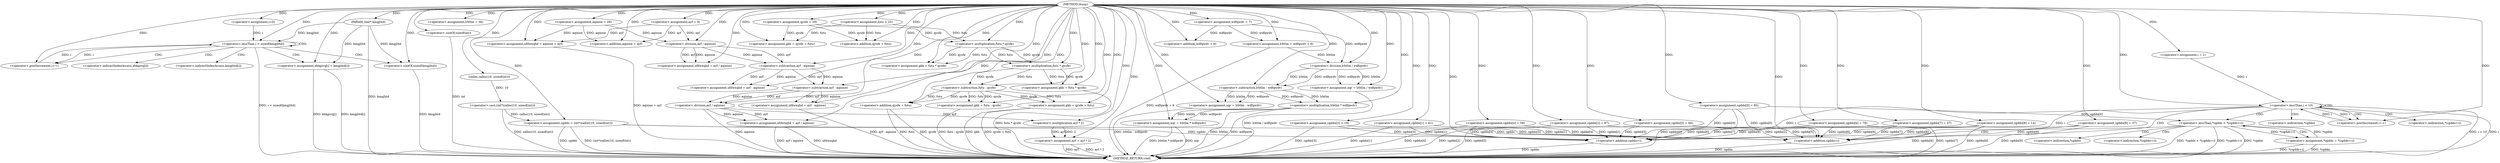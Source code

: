 digraph thusp {  
"5165088340639114492" [label = "(METHOD,thusp)" ]
"5165088340639114703" [label = "(METHOD_RETURN,void)" ]
"5165088340639114493" [label = "(PARAM,char* kmgjlitd)" ]
"5165088340639114499" [label = "(<operator>.assignment,i=0)" ]
"5165088340639114502" [label = "(<operator>.lessThan,i < sizeof(kmgjlitd))" ]
"5165088340639114504" [label = "(<operator>.sizeOf,sizeof(kmgjlitd))" ]
"5165088340639114506" [label = "(<operator>.postIncrement,i++)" ]
"5165088340639114509" [label = "(<operator>.assignment,ebkgivq[i] = kmgjlitd[i])" ]
"5165088340639114517" [label = "(<operator>.assignment,futu = 25)" ]
"5165088340639114521" [label = "(<operator>.assignment,lrbtlm = 36)" ]
"5165088340639114524" [label = "(<operator>.assignment,cgddo = (int*)calloc(10, sizeof(int)))" ]
"5165088340639114526" [label = "(<operator>.cast,(int*)calloc(10, sizeof(int)))" ]
"5165088340639114528" [label = "(calloc,calloc(10, sizeof(int)))" ]
"5165088340639114530" [label = "(<operator>.sizeOf,sizeof(int))" ]
"5165088340639114533" [label = "(<operator>.assignment,ayf = 9)" ]
"5165088340639114537" [label = "(<operator>.assignment,aqinise = 26)" ]
"5165088340639114542" [label = "(<operator>.assignment,qysfe = 29)" ]
"5165088340639114546" [label = "(<operator>.assignment,wdfqwdv = 7)" ]
"5165088340639114549" [label = "(<operator>.assignment,cgddo[0] = 85)" ]
"5165088340639114555" [label = "(<operator>.assignment,lrbtlm = wdfqwdv + 6)" ]
"5165088340639114557" [label = "(<operator>.addition,wdfqwdv + 6)" ]
"5165088340639114560" [label = "(<operator>.assignment,ufdwxqhd = aqinise + ayf)" ]
"5165088340639114562" [label = "(<operator>.addition,aqinise + ayf)" ]
"5165088340639114565" [label = "(<operator>.assignment,xqr = lrbtlm / wdfqwdv)" ]
"5165088340639114567" [label = "(<operator>.division,lrbtlm / wdfqwdv)" ]
"5165088340639114570" [label = "(<operator>.assignment,ufdwxqhd = ayf / aqinise)" ]
"5165088340639114572" [label = "(<operator>.division,ayf / aqinise)" ]
"5165088340639114575" [label = "(<operator>.assignment,xqr = lrbtlm - wdfqwdv)" ]
"5165088340639114577" [label = "(<operator>.subtraction,lrbtlm - wdfqwdv)" ]
"5165088340639114580" [label = "(<operator>.assignment,cgddo[1] = 61)" ]
"5165088340639114585" [label = "(<operator>.assignment,xqr = lrbtlm * wdfqwdv)" ]
"5165088340639114587" [label = "(<operator>.multiplication,lrbtlm * wdfqwdv)" ]
"5165088340639114590" [label = "(<operator>.assignment,ufdwxqhd = ayf - aqinise)" ]
"5165088340639114592" [label = "(<operator>.subtraction,ayf - aqinise)" ]
"5165088340639114595" [label = "(<operator>.assignment,ufdwxqhd = ayf - aqinise)" ]
"5165088340639114597" [label = "(<operator>.subtraction,ayf - aqinise)" ]
"5165088340639114600" [label = "(<operator>.assignment,cgddo[2] = 87)" ]
"5165088340639114605" [label = "(<operator>.assignment,cgddo[3] = 19)" ]
"5165088340639114610" [label = "(<operator>.assignment,ufdwxqhd = ayf / aqinise)" ]
"5165088340639114612" [label = "(<operator>.division,ayf / aqinise)" ]
"5165088340639114615" [label = "(<operator>.assignment,ayf = ayf * 2)" ]
"5165088340639114617" [label = "(<operator>.multiplication,ayf * 2)" ]
"5165088340639114620" [label = "(<operator>.assignment,cgddo[4] = 58)" ]
"5165088340639114625" [label = "(<operator>.assignment,cgddo[5] = 66)" ]
"5165088340639114631" [label = "(<operator>.assignment,gkh = qysfe + futu)" ]
"5165088340639114633" [label = "(<operator>.addition,qysfe + futu)" ]
"5165088340639114636" [label = "(<operator>.assignment,gkh = futu * qysfe)" ]
"5165088340639114638" [label = "(<operator>.multiplication,futu * qysfe)" ]
"5165088340639114641" [label = "(<operator>.assignment,gkh = futu * qysfe)" ]
"5165088340639114643" [label = "(<operator>.multiplication,futu * qysfe)" ]
"5165088340639114646" [label = "(<operator>.assignment,gkh = futu - qysfe)" ]
"5165088340639114648" [label = "(<operator>.subtraction,futu - qysfe)" ]
"5165088340639114651" [label = "(<operator>.assignment,cgddo[6] = 78)" ]
"5165088340639114656" [label = "(<operator>.assignment,gkh = qysfe + futu)" ]
"5165088340639114658" [label = "(<operator>.addition,qysfe + futu)" ]
"5165088340639114661" [label = "(<operator>.assignment,cgddo[7] = 37)" ]
"5165088340639114666" [label = "(<operator>.assignment,cgddo[8] = 14)" ]
"5165088340639114671" [label = "(<operator>.assignment,cgddo[9] = 37)" ]
"5165088340639114678" [label = "(<operator>.assignment,i = 1)" ]
"5165088340639114681" [label = "(<operator>.lessThan,i < 10)" ]
"5165088340639114684" [label = "(<operator>.postIncrement,i++)" ]
"5165088340639114688" [label = "(<operator>.lessThan,*cgddo < *(cgddo+i))" ]
"5165088340639114692" [label = "(<operator>.addition,cgddo+i)" ]
"5165088340639114696" [label = "(<operator>.assignment,*cgddo = *(cgddo+i))" ]
"5165088340639114700" [label = "(<operator>.addition,cgddo+i)" ]
"5165088340639114510" [label = "(<operator>.indirectIndexAccess,ebkgivq[i])" ]
"5165088340639114513" [label = "(<operator>.indirectIndexAccess,kmgjlitd[i])" ]
"5165088340639114689" [label = "(<operator>.indirection,*cgddo)" ]
"5165088340639114691" [label = "(<operator>.indirection,*(cgddo+i))" ]
"5165088340639114697" [label = "(<operator>.indirection,*cgddo)" ]
"5165088340639114699" [label = "(<operator>.indirection,*(cgddo+i))" ]
  "5165088340639114658" -> "5165088340639114703"  [ label = "DDG: qysfe"] 
  "5165088340639114560" -> "5165088340639114703"  [ label = "DDG: aqinise + ayf"] 
  "5165088340639114565" -> "5165088340639114703"  [ label = "DDG: lrbtlm / wdfqwdv"] 
  "5165088340639114509" -> "5165088340639114703"  [ label = "DDG: ebkgivq[i]"] 
  "5165088340639114688" -> "5165088340639114703"  [ label = "DDG: *cgddo < *(cgddo+i)"] 
  "5165088340639114681" -> "5165088340639114703"  [ label = "DDG: i < 10"] 
  "5165088340639114681" -> "5165088340639114703"  [ label = "DDG: i"] 
  "5165088340639114612" -> "5165088340639114703"  [ label = "DDG: aqinise"] 
  "5165088340639114656" -> "5165088340639114703"  [ label = "DDG: gkh"] 
  "5165088340639114524" -> "5165088340639114703"  [ label = "DDG: cgddo"] 
  "5165088340639114610" -> "5165088340639114703"  [ label = "DDG: ufdwxqhd"] 
  "5165088340639114600" -> "5165088340639114703"  [ label = "DDG: cgddo[2]"] 
  "5165088340639114656" -> "5165088340639114703"  [ label = "DDG: qysfe + futu"] 
  "5165088340639114585" -> "5165088340639114703"  [ label = "DDG: xqr"] 
  "5165088340639114641" -> "5165088340639114703"  [ label = "DDG: futu * qysfe"] 
  "5165088340639114661" -> "5165088340639114703"  [ label = "DDG: cgddo[7]"] 
  "5165088340639114610" -> "5165088340639114703"  [ label = "DDG: ayf / aqinise"] 
  "5165088340639114658" -> "5165088340639114703"  [ label = "DDG: futu"] 
  "5165088340639114502" -> "5165088340639114703"  [ label = "DDG: i < sizeof(kmgjlitd)"] 
  "5165088340639114700" -> "5165088340639114703"  [ label = "DDG: cgddo"] 
  "5165088340639114587" -> "5165088340639114703"  [ label = "DDG: lrbtlm"] 
  "5165088340639114692" -> "5165088340639114703"  [ label = "DDG: cgddo"] 
  "5165088340639114666" -> "5165088340639114703"  [ label = "DDG: cgddo[8]"] 
  "5165088340639114615" -> "5165088340639114703"  [ label = "DDG: ayf"] 
  "5165088340639114646" -> "5165088340639114703"  [ label = "DDG: futu - qysfe"] 
  "5165088340639114530" -> "5165088340639114703"  [ label = "DDG: int"] 
  "5165088340639114620" -> "5165088340639114703"  [ label = "DDG: cgddo[4]"] 
  "5165088340639114615" -> "5165088340639114703"  [ label = "DDG: ayf * 2"] 
  "5165088340639114504" -> "5165088340639114703"  [ label = "DDG: kmgjlitd"] 
  "5165088340639114671" -> "5165088340639114703"  [ label = "DDG: cgddo[9]"] 
  "5165088340639114696" -> "5165088340639114703"  [ label = "DDG: *(cgddo+i)"] 
  "5165088340639114526" -> "5165088340639114703"  [ label = "DDG: calloc(10, sizeof(int))"] 
  "5165088340639114696" -> "5165088340639114703"  [ label = "DDG: *cgddo"] 
  "5165088340639114549" -> "5165088340639114703"  [ label = "DDG: cgddo[0]"] 
  "5165088340639114575" -> "5165088340639114703"  [ label = "DDG: lrbtlm - wdfqwdv"] 
  "5165088340639114524" -> "5165088340639114703"  [ label = "DDG: (int*)calloc(10, sizeof(int))"] 
  "5165088340639114625" -> "5165088340639114703"  [ label = "DDG: cgddo[5]"] 
  "5165088340639114605" -> "5165088340639114703"  [ label = "DDG: cgddo[3]"] 
  "5165088340639114493" -> "5165088340639114703"  [ label = "DDG: kmgjlitd"] 
  "5165088340639114555" -> "5165088340639114703"  [ label = "DDG: wdfqwdv + 6"] 
  "5165088340639114595" -> "5165088340639114703"  [ label = "DDG: ayf - aqinise"] 
  "5165088340639114587" -> "5165088340639114703"  [ label = "DDG: wdfqwdv"] 
  "5165088340639114688" -> "5165088340639114703"  [ label = "DDG: *(cgddo+i)"] 
  "5165088340639114688" -> "5165088340639114703"  [ label = "DDG: *cgddo"] 
  "5165088340639114585" -> "5165088340639114703"  [ label = "DDG: lrbtlm * wdfqwdv"] 
  "5165088340639114580" -> "5165088340639114703"  [ label = "DDG: cgddo[1]"] 
  "5165088340639114651" -> "5165088340639114703"  [ label = "DDG: cgddo[6]"] 
  "5165088340639114509" -> "5165088340639114703"  [ label = "DDG: kmgjlitd[i]"] 
  "5165088340639114492" -> "5165088340639114493"  [ label = "DDG: "] 
  "5165088340639114492" -> "5165088340639114499"  [ label = "DDG: "] 
  "5165088340639114506" -> "5165088340639114502"  [ label = "DDG: i"] 
  "5165088340639114499" -> "5165088340639114502"  [ label = "DDG: i"] 
  "5165088340639114492" -> "5165088340639114502"  [ label = "DDG: "] 
  "5165088340639114493" -> "5165088340639114502"  [ label = "DDG: kmgjlitd"] 
  "5165088340639114493" -> "5165088340639114504"  [ label = "DDG: kmgjlitd"] 
  "5165088340639114492" -> "5165088340639114504"  [ label = "DDG: "] 
  "5165088340639114502" -> "5165088340639114506"  [ label = "DDG: i"] 
  "5165088340639114492" -> "5165088340639114506"  [ label = "DDG: "] 
  "5165088340639114493" -> "5165088340639114509"  [ label = "DDG: kmgjlitd"] 
  "5165088340639114492" -> "5165088340639114509"  [ label = "DDG: "] 
  "5165088340639114492" -> "5165088340639114517"  [ label = "DDG: "] 
  "5165088340639114492" -> "5165088340639114521"  [ label = "DDG: "] 
  "5165088340639114526" -> "5165088340639114524"  [ label = "DDG: calloc(10, sizeof(int))"] 
  "5165088340639114492" -> "5165088340639114524"  [ label = "DDG: "] 
  "5165088340639114528" -> "5165088340639114526"  [ label = "DDG: 10"] 
  "5165088340639114492" -> "5165088340639114528"  [ label = "DDG: "] 
  "5165088340639114492" -> "5165088340639114530"  [ label = "DDG: "] 
  "5165088340639114492" -> "5165088340639114533"  [ label = "DDG: "] 
  "5165088340639114492" -> "5165088340639114537"  [ label = "DDG: "] 
  "5165088340639114492" -> "5165088340639114542"  [ label = "DDG: "] 
  "5165088340639114492" -> "5165088340639114546"  [ label = "DDG: "] 
  "5165088340639114492" -> "5165088340639114549"  [ label = "DDG: "] 
  "5165088340639114546" -> "5165088340639114555"  [ label = "DDG: wdfqwdv"] 
  "5165088340639114492" -> "5165088340639114555"  [ label = "DDG: "] 
  "5165088340639114546" -> "5165088340639114557"  [ label = "DDG: wdfqwdv"] 
  "5165088340639114492" -> "5165088340639114557"  [ label = "DDG: "] 
  "5165088340639114537" -> "5165088340639114560"  [ label = "DDG: aqinise"] 
  "5165088340639114492" -> "5165088340639114560"  [ label = "DDG: "] 
  "5165088340639114533" -> "5165088340639114560"  [ label = "DDG: ayf"] 
  "5165088340639114537" -> "5165088340639114562"  [ label = "DDG: aqinise"] 
  "5165088340639114492" -> "5165088340639114562"  [ label = "DDG: "] 
  "5165088340639114533" -> "5165088340639114562"  [ label = "DDG: ayf"] 
  "5165088340639114567" -> "5165088340639114565"  [ label = "DDG: lrbtlm"] 
  "5165088340639114567" -> "5165088340639114565"  [ label = "DDG: wdfqwdv"] 
  "5165088340639114492" -> "5165088340639114565"  [ label = "DDG: "] 
  "5165088340639114555" -> "5165088340639114567"  [ label = "DDG: lrbtlm"] 
  "5165088340639114492" -> "5165088340639114567"  [ label = "DDG: "] 
  "5165088340639114546" -> "5165088340639114567"  [ label = "DDG: wdfqwdv"] 
  "5165088340639114572" -> "5165088340639114570"  [ label = "DDG: ayf"] 
  "5165088340639114572" -> "5165088340639114570"  [ label = "DDG: aqinise"] 
  "5165088340639114492" -> "5165088340639114570"  [ label = "DDG: "] 
  "5165088340639114492" -> "5165088340639114572"  [ label = "DDG: "] 
  "5165088340639114533" -> "5165088340639114572"  [ label = "DDG: ayf"] 
  "5165088340639114537" -> "5165088340639114572"  [ label = "DDG: aqinise"] 
  "5165088340639114577" -> "5165088340639114575"  [ label = "DDG: lrbtlm"] 
  "5165088340639114577" -> "5165088340639114575"  [ label = "DDG: wdfqwdv"] 
  "5165088340639114492" -> "5165088340639114575"  [ label = "DDG: "] 
  "5165088340639114567" -> "5165088340639114577"  [ label = "DDG: lrbtlm"] 
  "5165088340639114492" -> "5165088340639114577"  [ label = "DDG: "] 
  "5165088340639114567" -> "5165088340639114577"  [ label = "DDG: wdfqwdv"] 
  "5165088340639114492" -> "5165088340639114580"  [ label = "DDG: "] 
  "5165088340639114587" -> "5165088340639114585"  [ label = "DDG: lrbtlm"] 
  "5165088340639114587" -> "5165088340639114585"  [ label = "DDG: wdfqwdv"] 
  "5165088340639114492" -> "5165088340639114585"  [ label = "DDG: "] 
  "5165088340639114577" -> "5165088340639114587"  [ label = "DDG: lrbtlm"] 
  "5165088340639114492" -> "5165088340639114587"  [ label = "DDG: "] 
  "5165088340639114577" -> "5165088340639114587"  [ label = "DDG: wdfqwdv"] 
  "5165088340639114592" -> "5165088340639114590"  [ label = "DDG: ayf"] 
  "5165088340639114592" -> "5165088340639114590"  [ label = "DDG: aqinise"] 
  "5165088340639114492" -> "5165088340639114590"  [ label = "DDG: "] 
  "5165088340639114572" -> "5165088340639114592"  [ label = "DDG: ayf"] 
  "5165088340639114492" -> "5165088340639114592"  [ label = "DDG: "] 
  "5165088340639114572" -> "5165088340639114592"  [ label = "DDG: aqinise"] 
  "5165088340639114597" -> "5165088340639114595"  [ label = "DDG: ayf"] 
  "5165088340639114597" -> "5165088340639114595"  [ label = "DDG: aqinise"] 
  "5165088340639114492" -> "5165088340639114595"  [ label = "DDG: "] 
  "5165088340639114592" -> "5165088340639114597"  [ label = "DDG: ayf"] 
  "5165088340639114492" -> "5165088340639114597"  [ label = "DDG: "] 
  "5165088340639114592" -> "5165088340639114597"  [ label = "DDG: aqinise"] 
  "5165088340639114492" -> "5165088340639114600"  [ label = "DDG: "] 
  "5165088340639114492" -> "5165088340639114605"  [ label = "DDG: "] 
  "5165088340639114612" -> "5165088340639114610"  [ label = "DDG: ayf"] 
  "5165088340639114612" -> "5165088340639114610"  [ label = "DDG: aqinise"] 
  "5165088340639114492" -> "5165088340639114610"  [ label = "DDG: "] 
  "5165088340639114597" -> "5165088340639114612"  [ label = "DDG: ayf"] 
  "5165088340639114492" -> "5165088340639114612"  [ label = "DDG: "] 
  "5165088340639114597" -> "5165088340639114612"  [ label = "DDG: aqinise"] 
  "5165088340639114617" -> "5165088340639114615"  [ label = "DDG: ayf"] 
  "5165088340639114617" -> "5165088340639114615"  [ label = "DDG: 2"] 
  "5165088340639114492" -> "5165088340639114615"  [ label = "DDG: "] 
  "5165088340639114612" -> "5165088340639114617"  [ label = "DDG: ayf"] 
  "5165088340639114492" -> "5165088340639114617"  [ label = "DDG: "] 
  "5165088340639114492" -> "5165088340639114620"  [ label = "DDG: "] 
  "5165088340639114492" -> "5165088340639114625"  [ label = "DDG: "] 
  "5165088340639114542" -> "5165088340639114631"  [ label = "DDG: qysfe"] 
  "5165088340639114492" -> "5165088340639114631"  [ label = "DDG: "] 
  "5165088340639114517" -> "5165088340639114631"  [ label = "DDG: futu"] 
  "5165088340639114542" -> "5165088340639114633"  [ label = "DDG: qysfe"] 
  "5165088340639114492" -> "5165088340639114633"  [ label = "DDG: "] 
  "5165088340639114517" -> "5165088340639114633"  [ label = "DDG: futu"] 
  "5165088340639114638" -> "5165088340639114636"  [ label = "DDG: futu"] 
  "5165088340639114638" -> "5165088340639114636"  [ label = "DDG: qysfe"] 
  "5165088340639114492" -> "5165088340639114636"  [ label = "DDG: "] 
  "5165088340639114492" -> "5165088340639114638"  [ label = "DDG: "] 
  "5165088340639114517" -> "5165088340639114638"  [ label = "DDG: futu"] 
  "5165088340639114542" -> "5165088340639114638"  [ label = "DDG: qysfe"] 
  "5165088340639114643" -> "5165088340639114641"  [ label = "DDG: futu"] 
  "5165088340639114643" -> "5165088340639114641"  [ label = "DDG: qysfe"] 
  "5165088340639114492" -> "5165088340639114641"  [ label = "DDG: "] 
  "5165088340639114638" -> "5165088340639114643"  [ label = "DDG: futu"] 
  "5165088340639114492" -> "5165088340639114643"  [ label = "DDG: "] 
  "5165088340639114638" -> "5165088340639114643"  [ label = "DDG: qysfe"] 
  "5165088340639114648" -> "5165088340639114646"  [ label = "DDG: futu"] 
  "5165088340639114648" -> "5165088340639114646"  [ label = "DDG: qysfe"] 
  "5165088340639114492" -> "5165088340639114646"  [ label = "DDG: "] 
  "5165088340639114643" -> "5165088340639114648"  [ label = "DDG: futu"] 
  "5165088340639114492" -> "5165088340639114648"  [ label = "DDG: "] 
  "5165088340639114643" -> "5165088340639114648"  [ label = "DDG: qysfe"] 
  "5165088340639114492" -> "5165088340639114651"  [ label = "DDG: "] 
  "5165088340639114648" -> "5165088340639114656"  [ label = "DDG: qysfe"] 
  "5165088340639114492" -> "5165088340639114656"  [ label = "DDG: "] 
  "5165088340639114648" -> "5165088340639114656"  [ label = "DDG: futu"] 
  "5165088340639114648" -> "5165088340639114658"  [ label = "DDG: qysfe"] 
  "5165088340639114492" -> "5165088340639114658"  [ label = "DDG: "] 
  "5165088340639114648" -> "5165088340639114658"  [ label = "DDG: futu"] 
  "5165088340639114492" -> "5165088340639114661"  [ label = "DDG: "] 
  "5165088340639114492" -> "5165088340639114666"  [ label = "DDG: "] 
  "5165088340639114492" -> "5165088340639114671"  [ label = "DDG: "] 
  "5165088340639114492" -> "5165088340639114678"  [ label = "DDG: "] 
  "5165088340639114684" -> "5165088340639114681"  [ label = "DDG: i"] 
  "5165088340639114678" -> "5165088340639114681"  [ label = "DDG: i"] 
  "5165088340639114492" -> "5165088340639114681"  [ label = "DDG: "] 
  "5165088340639114492" -> "5165088340639114684"  [ label = "DDG: "] 
  "5165088340639114681" -> "5165088340639114684"  [ label = "DDG: i"] 
  "5165088340639114696" -> "5165088340639114688"  [ label = "DDG: *cgddo"] 
  "5165088340639114549" -> "5165088340639114688"  [ label = "DDG: cgddo[0]"] 
  "5165088340639114524" -> "5165088340639114692"  [ label = "DDG: cgddo"] 
  "5165088340639114600" -> "5165088340639114692"  [ label = "DDG: cgddo[2]"] 
  "5165088340639114661" -> "5165088340639114692"  [ label = "DDG: cgddo[7]"] 
  "5165088340639114620" -> "5165088340639114692"  [ label = "DDG: cgddo[4]"] 
  "5165088340639114671" -> "5165088340639114692"  [ label = "DDG: cgddo[9]"] 
  "5165088340639114549" -> "5165088340639114692"  [ label = "DDG: cgddo[0]"] 
  "5165088340639114625" -> "5165088340639114692"  [ label = "DDG: cgddo[5]"] 
  "5165088340639114605" -> "5165088340639114692"  [ label = "DDG: cgddo[3]"] 
  "5165088340639114666" -> "5165088340639114692"  [ label = "DDG: cgddo[8]"] 
  "5165088340639114580" -> "5165088340639114692"  [ label = "DDG: cgddo[1]"] 
  "5165088340639114651" -> "5165088340639114692"  [ label = "DDG: cgddo[6]"] 
  "5165088340639114492" -> "5165088340639114692"  [ label = "DDG: "] 
  "5165088340639114681" -> "5165088340639114692"  [ label = "DDG: i"] 
  "5165088340639114688" -> "5165088340639114696"  [ label = "DDG: *(cgddo+i)"] 
  "5165088340639114600" -> "5165088340639114700"  [ label = "DDG: cgddo[2]"] 
  "5165088340639114661" -> "5165088340639114700"  [ label = "DDG: cgddo[7]"] 
  "5165088340639114620" -> "5165088340639114700"  [ label = "DDG: cgddo[4]"] 
  "5165088340639114671" -> "5165088340639114700"  [ label = "DDG: cgddo[9]"] 
  "5165088340639114549" -> "5165088340639114700"  [ label = "DDG: cgddo[0]"] 
  "5165088340639114625" -> "5165088340639114700"  [ label = "DDG: cgddo[5]"] 
  "5165088340639114605" -> "5165088340639114700"  [ label = "DDG: cgddo[3]"] 
  "5165088340639114666" -> "5165088340639114700"  [ label = "DDG: cgddo[8]"] 
  "5165088340639114580" -> "5165088340639114700"  [ label = "DDG: cgddo[1]"] 
  "5165088340639114651" -> "5165088340639114700"  [ label = "DDG: cgddo[6]"] 
  "5165088340639114492" -> "5165088340639114700"  [ label = "DDG: "] 
  "5165088340639114524" -> "5165088340639114700"  [ label = "DDG: cgddo"] 
  "5165088340639114681" -> "5165088340639114700"  [ label = "DDG: i"] 
  "5165088340639114502" -> "5165088340639114513"  [ label = "CDG: "] 
  "5165088340639114502" -> "5165088340639114506"  [ label = "CDG: "] 
  "5165088340639114502" -> "5165088340639114504"  [ label = "CDG: "] 
  "5165088340639114502" -> "5165088340639114510"  [ label = "CDG: "] 
  "5165088340639114502" -> "5165088340639114509"  [ label = "CDG: "] 
  "5165088340639114502" -> "5165088340639114502"  [ label = "CDG: "] 
  "5165088340639114681" -> "5165088340639114681"  [ label = "CDG: "] 
  "5165088340639114681" -> "5165088340639114684"  [ label = "CDG: "] 
  "5165088340639114681" -> "5165088340639114691"  [ label = "CDG: "] 
  "5165088340639114681" -> "5165088340639114688"  [ label = "CDG: "] 
  "5165088340639114681" -> "5165088340639114689"  [ label = "CDG: "] 
  "5165088340639114681" -> "5165088340639114692"  [ label = "CDG: "] 
  "5165088340639114688" -> "5165088340639114699"  [ label = "CDG: "] 
  "5165088340639114688" -> "5165088340639114696"  [ label = "CDG: "] 
  "5165088340639114688" -> "5165088340639114697"  [ label = "CDG: "] 
  "5165088340639114688" -> "5165088340639114700"  [ label = "CDG: "] 
}
